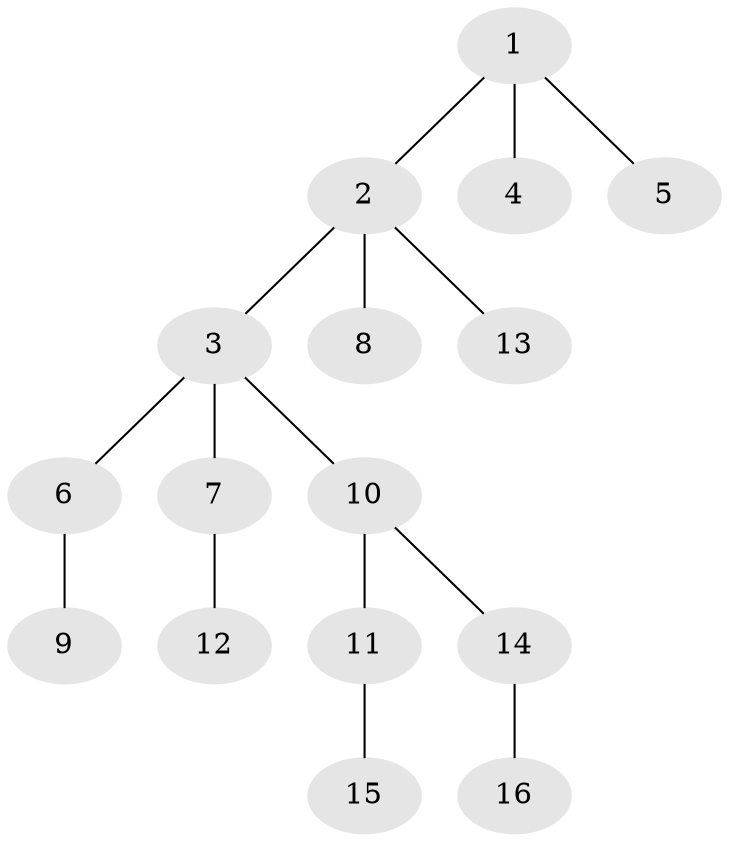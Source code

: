 // original degree distribution, {2: 0.20754716981132076, 5: 0.03773584905660377, 7: 0.018867924528301886, 1: 0.5283018867924528, 6: 0.018867924528301886, 3: 0.16981132075471697, 4: 0.018867924528301886}
// Generated by graph-tools (version 1.1) at 2025/52/03/04/25 22:52:05]
// undirected, 16 vertices, 15 edges
graph export_dot {
  node [color=gray90,style=filled];
  1;
  2;
  3;
  4;
  5;
  6;
  7;
  8;
  9;
  10;
  11;
  12;
  13;
  14;
  15;
  16;
  1 -- 2 [weight=1.0];
  1 -- 4 [weight=1.0];
  1 -- 5 [weight=1.0];
  2 -- 3 [weight=1.0];
  2 -- 8 [weight=1.0];
  2 -- 13 [weight=1.0];
  3 -- 6 [weight=1.0];
  3 -- 7 [weight=1.0];
  3 -- 10 [weight=1.0];
  6 -- 9 [weight=1.0];
  7 -- 12 [weight=1.0];
  10 -- 11 [weight=1.0];
  10 -- 14 [weight=1.0];
  11 -- 15 [weight=1.0];
  14 -- 16 [weight=1.0];
}
